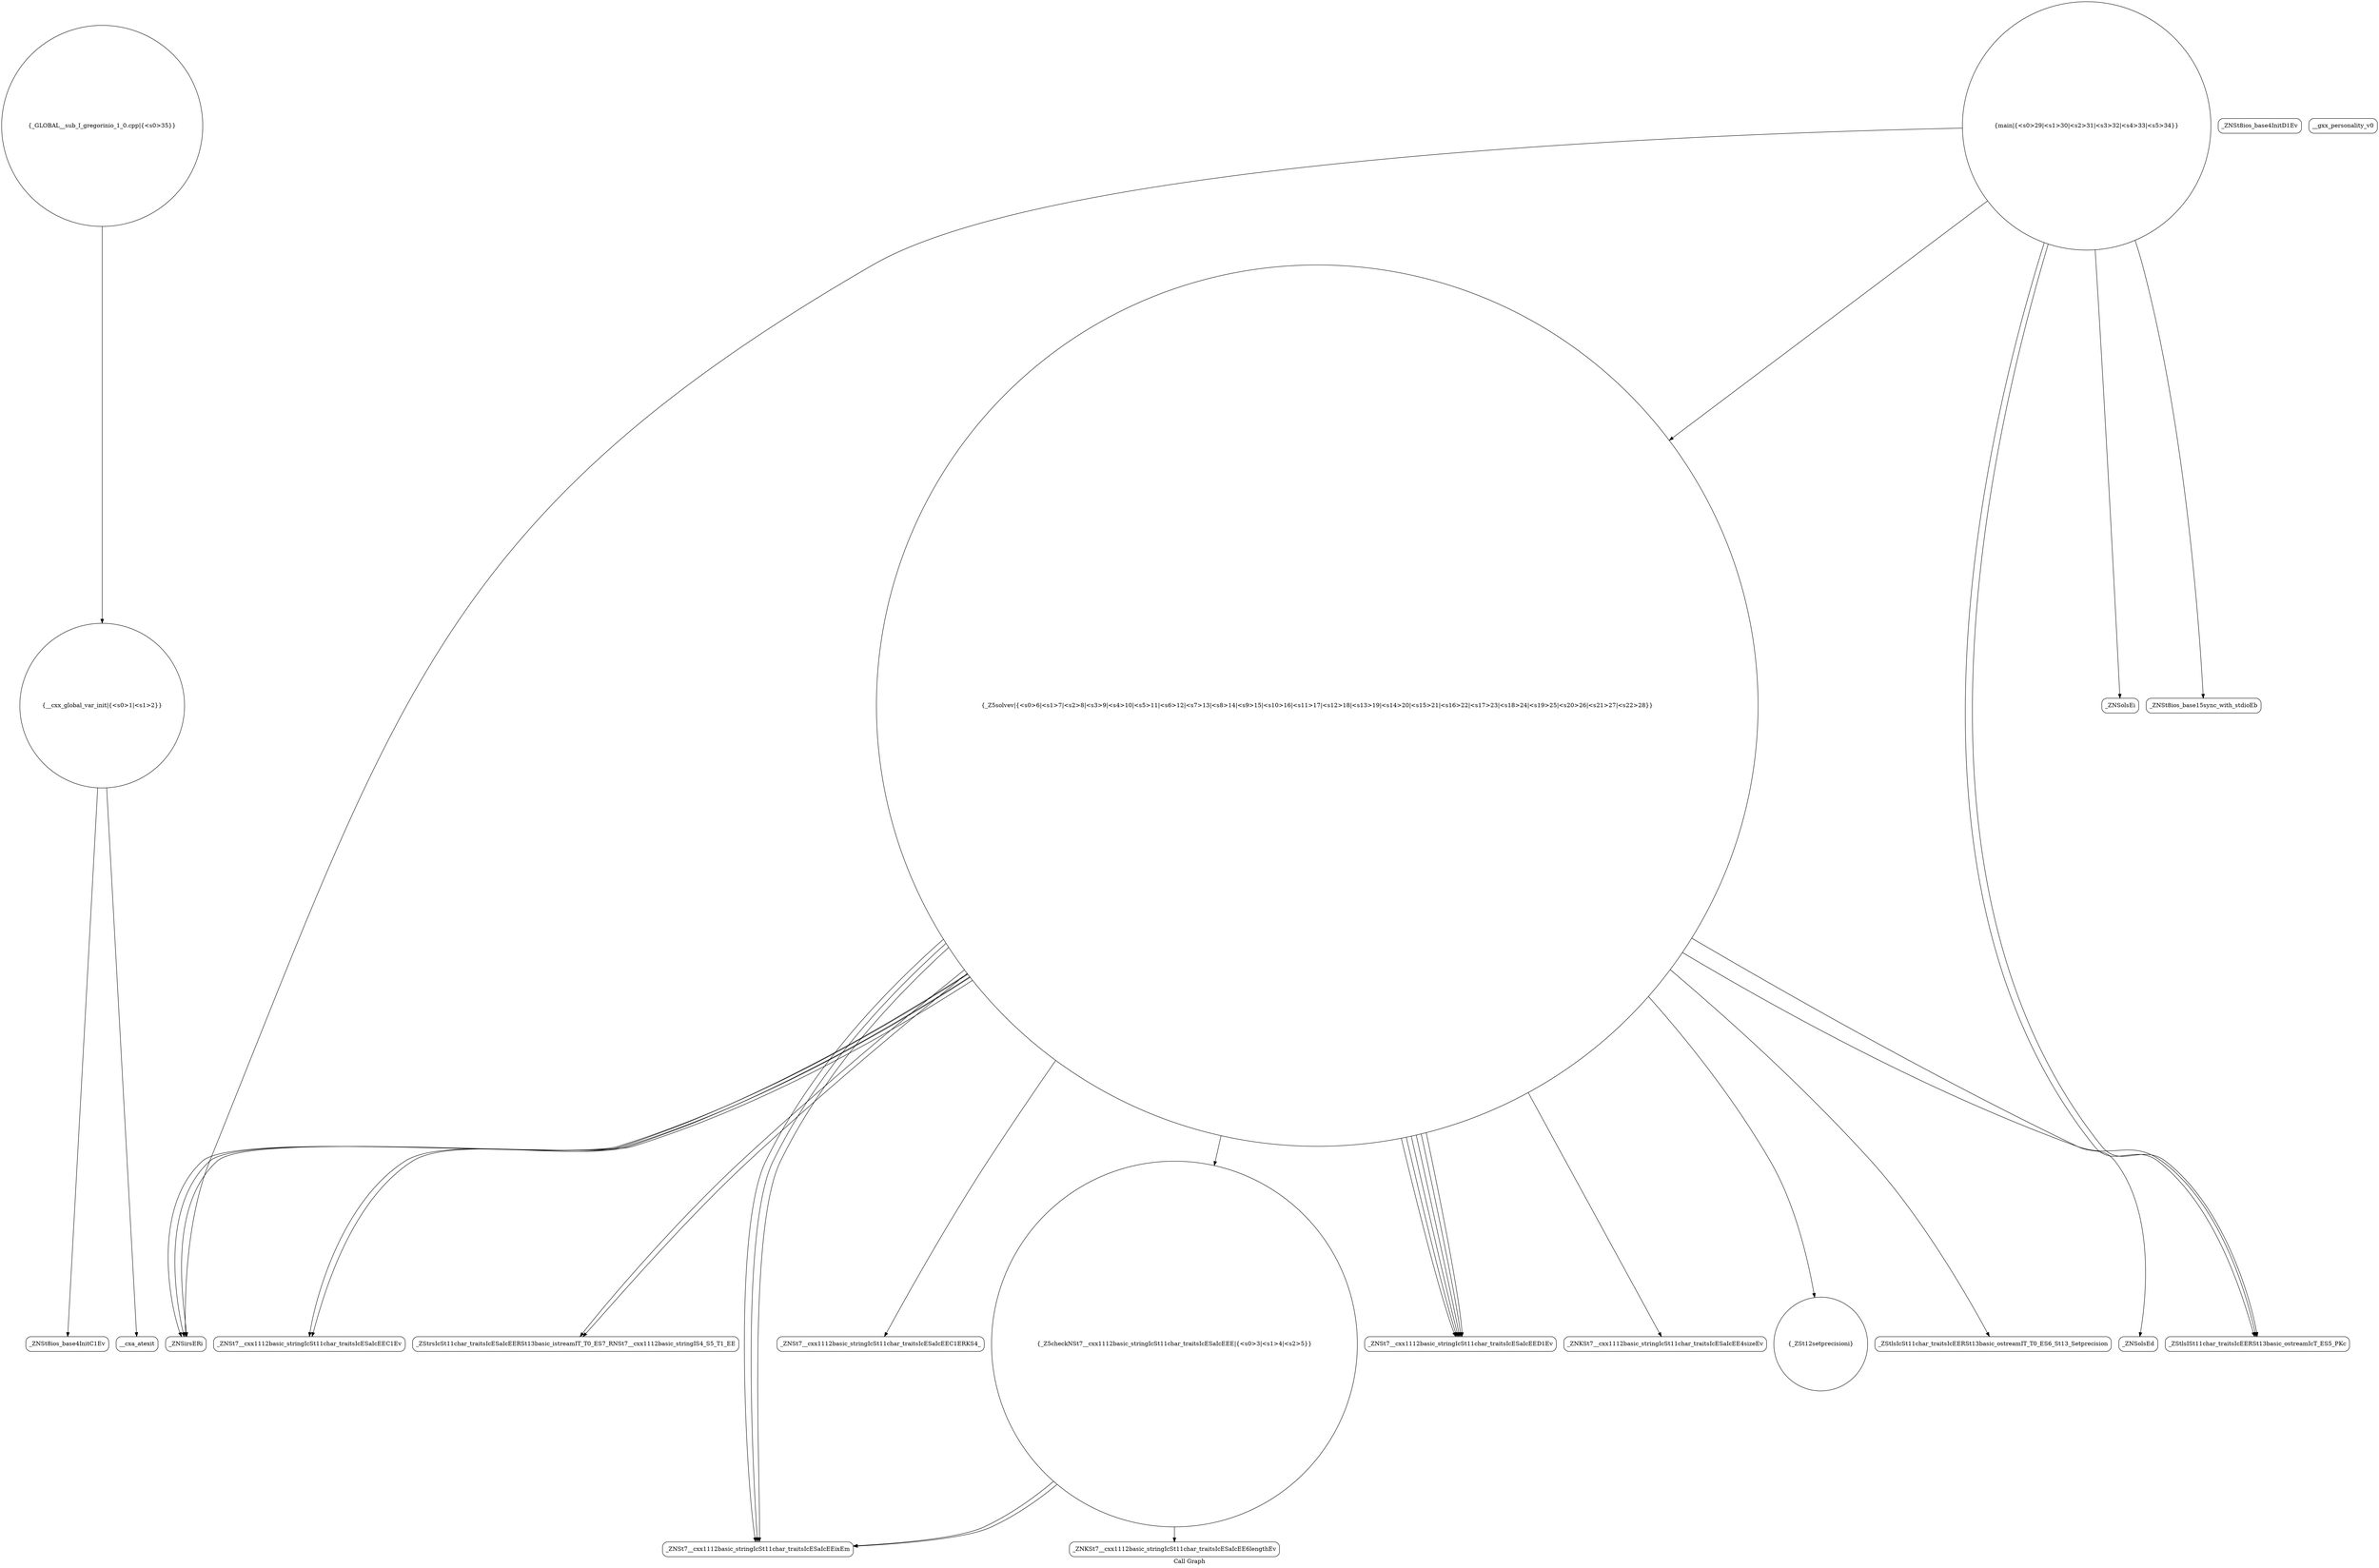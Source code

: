 digraph "Call Graph" {
	label="Call Graph";

	Node0x5607f4ce7780 [shape=record,shape=circle,label="{__cxx_global_var_init|{<s0>1|<s1>2}}"];
	Node0x5607f4ce7780:s0 -> Node0x5607f4ce7c10[color=black];
	Node0x5607f4ce7780:s1 -> Node0x5607f4ce7d10[color=black];
	Node0x5607f4ce7f10 [shape=record,shape=circle,label="{_Z5solvev|{<s0>6|<s1>7|<s2>8|<s3>9|<s4>10|<s5>11|<s6>12|<s7>13|<s8>14|<s9>15|<s10>16|<s11>17|<s12>18|<s13>19|<s14>20|<s15>21|<s16>22|<s17>23|<s18>24|<s19>25|<s20>26|<s21>27|<s22>28}}"];
	Node0x5607f4ce7f10:s0 -> Node0x5607f4ce7f90[color=black];
	Node0x5607f4ce7f10:s1 -> Node0x5607f4ce7f90[color=black];
	Node0x5607f4ce7f10:s2 -> Node0x5607f4ce7f90[color=black];
	Node0x5607f4ce7f10:s3 -> Node0x5607f4ce8010[color=black];
	Node0x5607f4ce7f10:s4 -> Node0x5607f4ce8090[color=black];
	Node0x5607f4ce7f10:s5 -> Node0x5607f4ce7e90[color=black];
	Node0x5607f4ce7f10:s6 -> Node0x5607f4ce8010[color=black];
	Node0x5607f4ce7f10:s7 -> Node0x5607f4ce8090[color=black];
	Node0x5607f4ce7f10:s8 -> Node0x5607f4ce8190[color=black];
	Node0x5607f4ce7f10:s9 -> Node0x5607f4ce7d90[color=black];
	Node0x5607f4ce7f10:s10 -> Node0x5607f4ce8210[color=black];
	Node0x5607f4ce7f10:s11 -> Node0x5607f4ce8290[color=black];
	Node0x5607f4ce7f10:s12 -> Node0x5607f4ce7e90[color=black];
	Node0x5607f4ce7f10:s13 -> Node0x5607f4ce8210[color=black];
	Node0x5607f4ce7f10:s14 -> Node0x5607f4ce7e90[color=black];
	Node0x5607f4ce7f10:s15 -> Node0x5607f4ce8390[color=black];
	Node0x5607f4ce7f10:s16 -> Node0x5607f4ce8310[color=black];
	Node0x5607f4ce7f10:s17 -> Node0x5607f4ce8490[color=black];
	Node0x5607f4ce7f10:s18 -> Node0x5607f4ce8410[color=black];
	Node0x5607f4ce7f10:s19 -> Node0x5607f4ce8210[color=black];
	Node0x5607f4ce7f10:s20 -> Node0x5607f4ce8210[color=black];
	Node0x5607f4ce7f10:s21 -> Node0x5607f4ce8210[color=black];
	Node0x5607f4ce7f10:s22 -> Node0x5607f4ce8210[color=black];
	Node0x5607f4ce8290 [shape=record,shape=Mrecord,label="{_ZNKSt7__cxx1112basic_stringIcSt11char_traitsIcESaIcEE4sizeEv}"];
	Node0x5607f4ce8610 [shape=record,shape=Mrecord,label="{_ZNSolsEi}"];
	Node0x5607f4ce7c90 [shape=record,shape=Mrecord,label="{_ZNSt8ios_base4InitD1Ev}"];
	Node0x5607f4ce8010 [shape=record,shape=Mrecord,label="{_ZNSt7__cxx1112basic_stringIcSt11char_traitsIcESaIcEEC1Ev}"];
	Node0x5607f4ce8390 [shape=record,shape=circle,label="{_ZSt12setprecisioni}"];
	Node0x5607f4ce7d90 [shape=record,shape=circle,label="{_Z5checkNSt7__cxx1112basic_stringIcSt11char_traitsIcESaIcEEE|{<s0>3|<s1>4|<s2>5}}"];
	Node0x5607f4ce7d90:s0 -> Node0x5607f4ce7e10[color=black];
	Node0x5607f4ce7d90:s1 -> Node0x5607f4ce7e90[color=black];
	Node0x5607f4ce7d90:s2 -> Node0x5607f4ce7e90[color=black];
	Node0x5607f4ce8110 [shape=record,shape=Mrecord,label="{__gxx_personality_v0}"];
	Node0x5607f4ce8490 [shape=record,shape=Mrecord,label="{_ZNSolsEd}"];
	Node0x5607f4ce7e90 [shape=record,shape=Mrecord,label="{_ZNSt7__cxx1112basic_stringIcSt11char_traitsIcESaIcEEixEm}"];
	Node0x5607f4ce8210 [shape=record,shape=Mrecord,label="{_ZNSt7__cxx1112basic_stringIcSt11char_traitsIcESaIcEED1Ev}"];
	Node0x5607f4ce8590 [shape=record,shape=Mrecord,label="{_ZNSt8ios_base15sync_with_stdioEb}"];
	Node0x5607f4ce7c10 [shape=record,shape=Mrecord,label="{_ZNSt8ios_base4InitC1Ev}"];
	Node0x5607f4ce7f90 [shape=record,shape=Mrecord,label="{_ZNSirsERi}"];
	Node0x5607f4ce8310 [shape=record,shape=Mrecord,label="{_ZStlsIcSt11char_traitsIcEERSt13basic_ostreamIT_T0_ES6_St13_Setprecision}"];
	Node0x5607f4ce8690 [shape=record,shape=circle,label="{_GLOBAL__sub_I_gregorinio_1_0.cpp|{<s0>35}}"];
	Node0x5607f4ce8690:s0 -> Node0x5607f4ce7780[color=black];
	Node0x5607f4ce7d10 [shape=record,shape=Mrecord,label="{__cxa_atexit}"];
	Node0x5607f4ce8090 [shape=record,shape=Mrecord,label="{_ZStrsIcSt11char_traitsIcESaIcEERSt13basic_istreamIT_T0_ES7_RNSt7__cxx1112basic_stringIS4_S5_T1_EE}"];
	Node0x5607f4ce8410 [shape=record,shape=Mrecord,label="{_ZStlsISt11char_traitsIcEERSt13basic_ostreamIcT_ES5_PKc}"];
	Node0x5607f4ce7e10 [shape=record,shape=Mrecord,label="{_ZNKSt7__cxx1112basic_stringIcSt11char_traitsIcESaIcEE6lengthEv}"];
	Node0x5607f4ce8190 [shape=record,shape=Mrecord,label="{_ZNSt7__cxx1112basic_stringIcSt11char_traitsIcESaIcEEC1ERKS4_}"];
	Node0x5607f4ce8510 [shape=record,shape=circle,label="{main|{<s0>29|<s1>30|<s2>31|<s3>32|<s4>33|<s5>34}}"];
	Node0x5607f4ce8510:s0 -> Node0x5607f4ce8590[color=black];
	Node0x5607f4ce8510:s1 -> Node0x5607f4ce7f90[color=black];
	Node0x5607f4ce8510:s2 -> Node0x5607f4ce8410[color=black];
	Node0x5607f4ce8510:s3 -> Node0x5607f4ce8610[color=black];
	Node0x5607f4ce8510:s4 -> Node0x5607f4ce8410[color=black];
	Node0x5607f4ce8510:s5 -> Node0x5607f4ce7f10[color=black];
}

